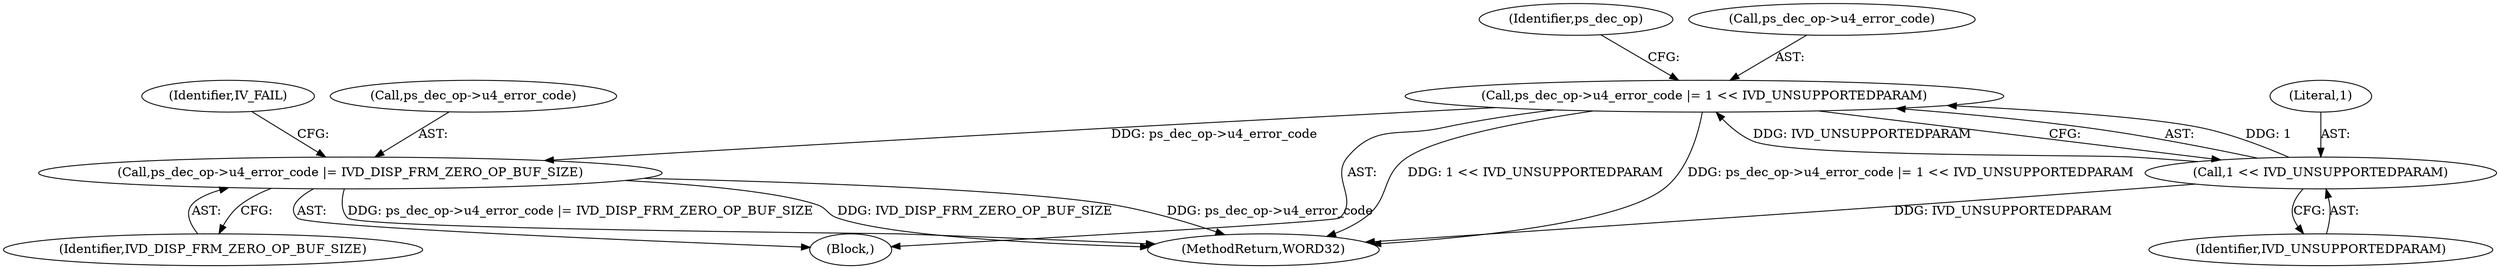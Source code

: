 digraph "0_Android_87fb7909c49e6a4510ba86ace1ffc83459c7e1b9@pointer" {
"1000446" [label="(Call,ps_dec_op->u4_error_code |= IVD_DISP_FRM_ZERO_OP_BUF_SIZE)"];
"1000439" [label="(Call,ps_dec_op->u4_error_code |= 1 << IVD_UNSUPPORTEDPARAM)"];
"1000443" [label="(Call,1 << IVD_UNSUPPORTEDPARAM)"];
"1001903" [label="(MethodReturn,WORD32)"];
"1000438" [label="(Block,)"];
"1000448" [label="(Identifier,ps_dec_op)"];
"1000450" [label="(Identifier,IVD_DISP_FRM_ZERO_OP_BUF_SIZE)"];
"1000444" [label="(Literal,1)"];
"1000452" [label="(Identifier,IV_FAIL)"];
"1000443" [label="(Call,1 << IVD_UNSUPPORTEDPARAM)"];
"1000440" [label="(Call,ps_dec_op->u4_error_code)"];
"1000447" [label="(Call,ps_dec_op->u4_error_code)"];
"1000446" [label="(Call,ps_dec_op->u4_error_code |= IVD_DISP_FRM_ZERO_OP_BUF_SIZE)"];
"1000445" [label="(Identifier,IVD_UNSUPPORTEDPARAM)"];
"1000439" [label="(Call,ps_dec_op->u4_error_code |= 1 << IVD_UNSUPPORTEDPARAM)"];
"1000446" -> "1000438"  [label="AST: "];
"1000446" -> "1000450"  [label="CFG: "];
"1000447" -> "1000446"  [label="AST: "];
"1000450" -> "1000446"  [label="AST: "];
"1000452" -> "1000446"  [label="CFG: "];
"1000446" -> "1001903"  [label="DDG: IVD_DISP_FRM_ZERO_OP_BUF_SIZE"];
"1000446" -> "1001903"  [label="DDG: ps_dec_op->u4_error_code"];
"1000446" -> "1001903"  [label="DDG: ps_dec_op->u4_error_code |= IVD_DISP_FRM_ZERO_OP_BUF_SIZE"];
"1000439" -> "1000446"  [label="DDG: ps_dec_op->u4_error_code"];
"1000439" -> "1000438"  [label="AST: "];
"1000439" -> "1000443"  [label="CFG: "];
"1000440" -> "1000439"  [label="AST: "];
"1000443" -> "1000439"  [label="AST: "];
"1000448" -> "1000439"  [label="CFG: "];
"1000439" -> "1001903"  [label="DDG: 1 << IVD_UNSUPPORTEDPARAM"];
"1000439" -> "1001903"  [label="DDG: ps_dec_op->u4_error_code |= 1 << IVD_UNSUPPORTEDPARAM"];
"1000443" -> "1000439"  [label="DDG: 1"];
"1000443" -> "1000439"  [label="DDG: IVD_UNSUPPORTEDPARAM"];
"1000443" -> "1000445"  [label="CFG: "];
"1000444" -> "1000443"  [label="AST: "];
"1000445" -> "1000443"  [label="AST: "];
"1000443" -> "1001903"  [label="DDG: IVD_UNSUPPORTEDPARAM"];
}
